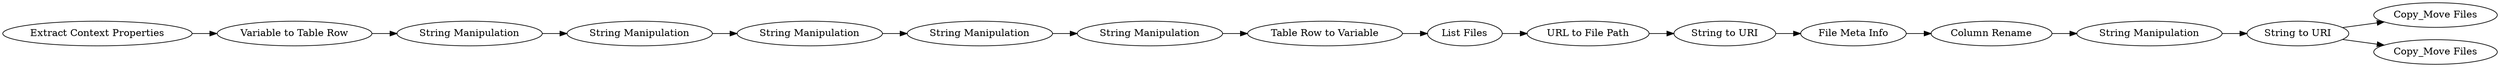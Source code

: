 digraph {
	3 [label="Extract Context Properties"]
	15 [label="List Files"]
	16 [label="File Meta Info"]
	17 [label="String to URI"]
	27 [label="URL to File Path"]
	28 [label="Copy_Move Files"]
	47 [label="String Manipulation"]
	48 [label="String Manipulation"]
	52 [label="Variable to Table Row"]
	120 [label="String Manipulation"]
	122 [label="String Manipulation"]
	123 [label="Table Row to Variable"]
	124 [label="String Manipulation"]
	125 [label="Column Rename"]
	127 [label="String to URI"]
	128 [label="Copy_Move Files"]
	129 [label="String Manipulation"]
	3 -> 52
	15 -> 27
	16 -> 125
	17 -> 16
	27 -> 17
	47 -> 122
	48 -> 47
	52 -> 48
	120 -> 127
	122 -> 124
	123 -> 15
	124 -> 129
	125 -> 120
	127 -> 28
	127 -> 128
	129 -> 123
	rankdir=LR
}
